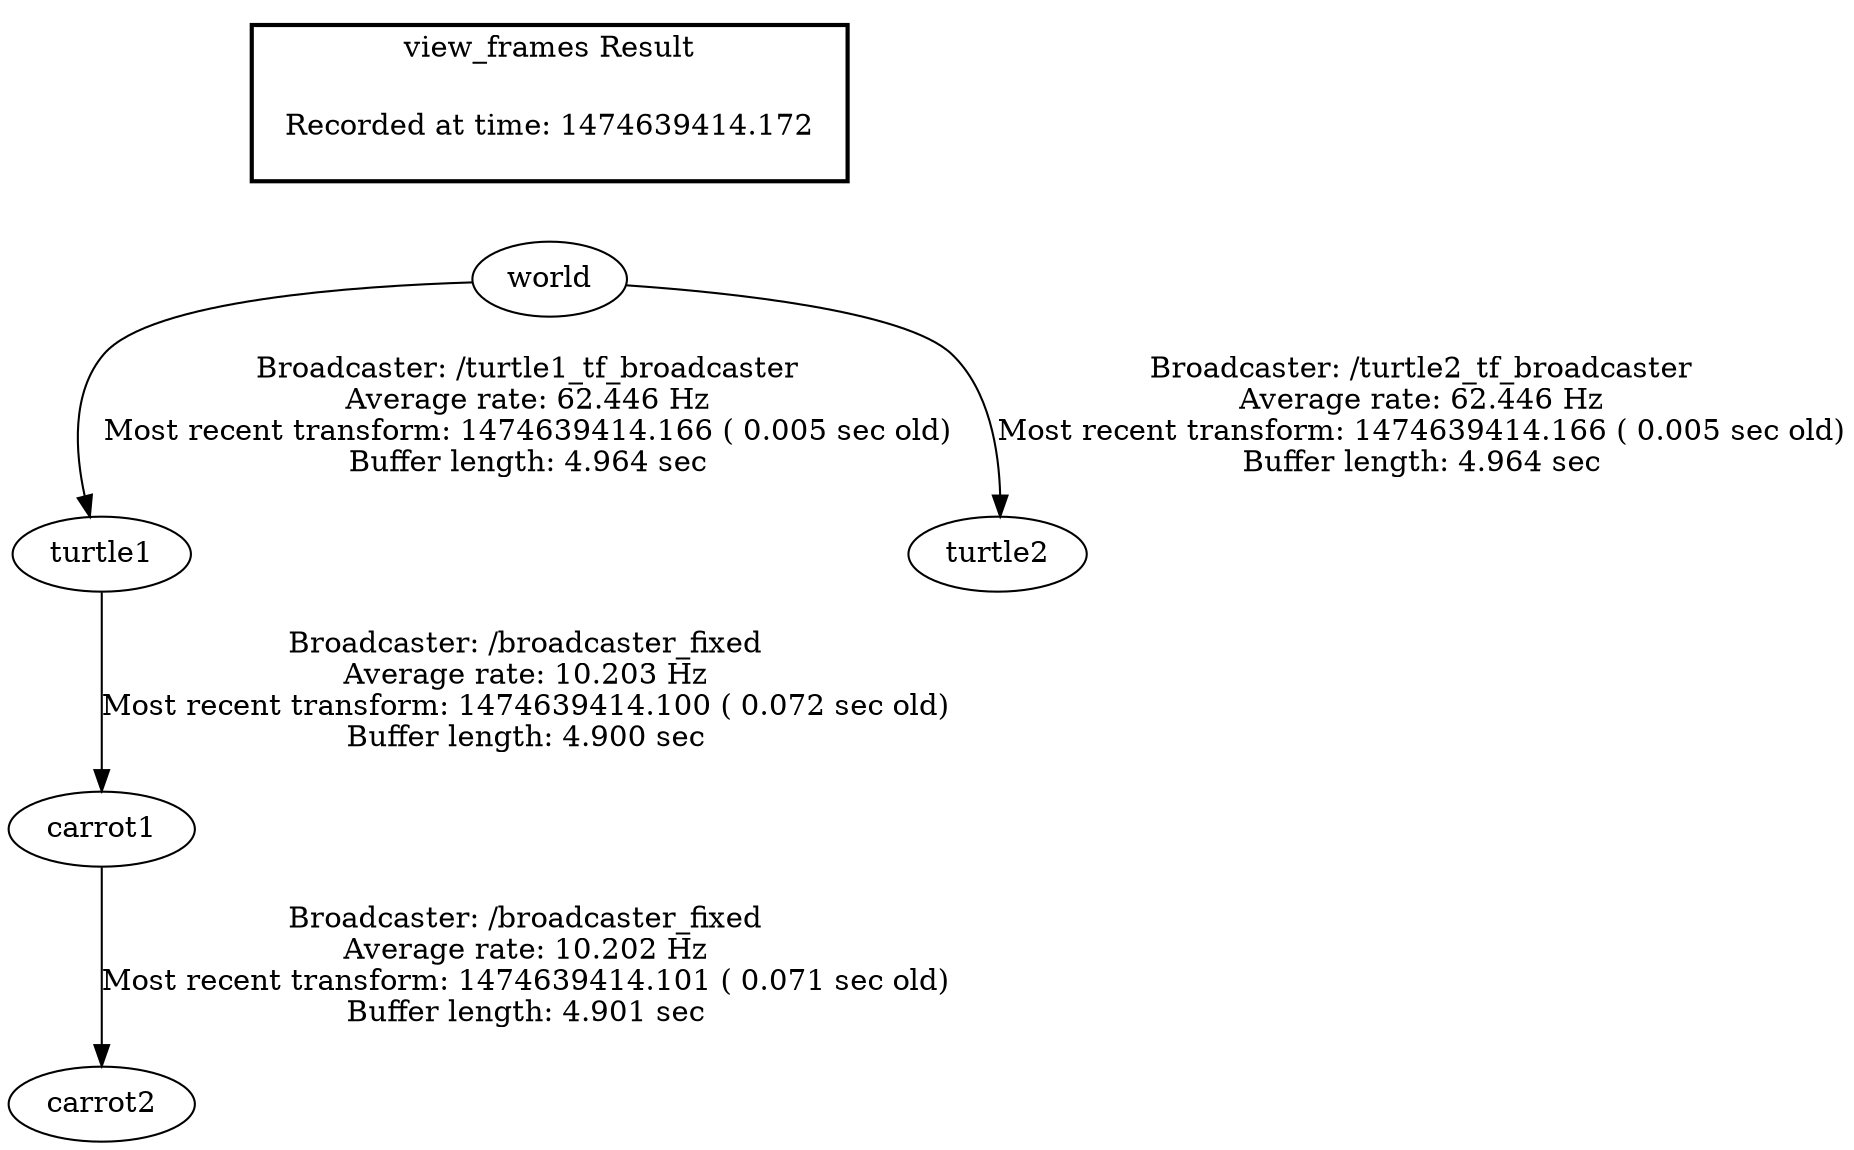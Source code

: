 digraph G {
"turtle1" -> "carrot1"[label="Broadcaster: /broadcaster_fixed\nAverage rate: 10.203 Hz\nMost recent transform: 1474639414.100 ( 0.072 sec old)\nBuffer length: 4.900 sec\n"];
"world" -> "turtle1"[label="Broadcaster: /turtle1_tf_broadcaster\nAverage rate: 62.446 Hz\nMost recent transform: 1474639414.166 ( 0.005 sec old)\nBuffer length: 4.964 sec\n"];
"carrot1" -> "carrot2"[label="Broadcaster: /broadcaster_fixed\nAverage rate: 10.202 Hz\nMost recent transform: 1474639414.101 ( 0.071 sec old)\nBuffer length: 4.901 sec\n"];
"world" -> "turtle2"[label="Broadcaster: /turtle2_tf_broadcaster\nAverage rate: 62.446 Hz\nMost recent transform: 1474639414.166 ( 0.005 sec old)\nBuffer length: 4.964 sec\n"];
edge [style=invis];
 subgraph cluster_legend { style=bold; color=black; label ="view_frames Result";
"Recorded at time: 1474639414.172"[ shape=plaintext ] ;
 }->"world";
}